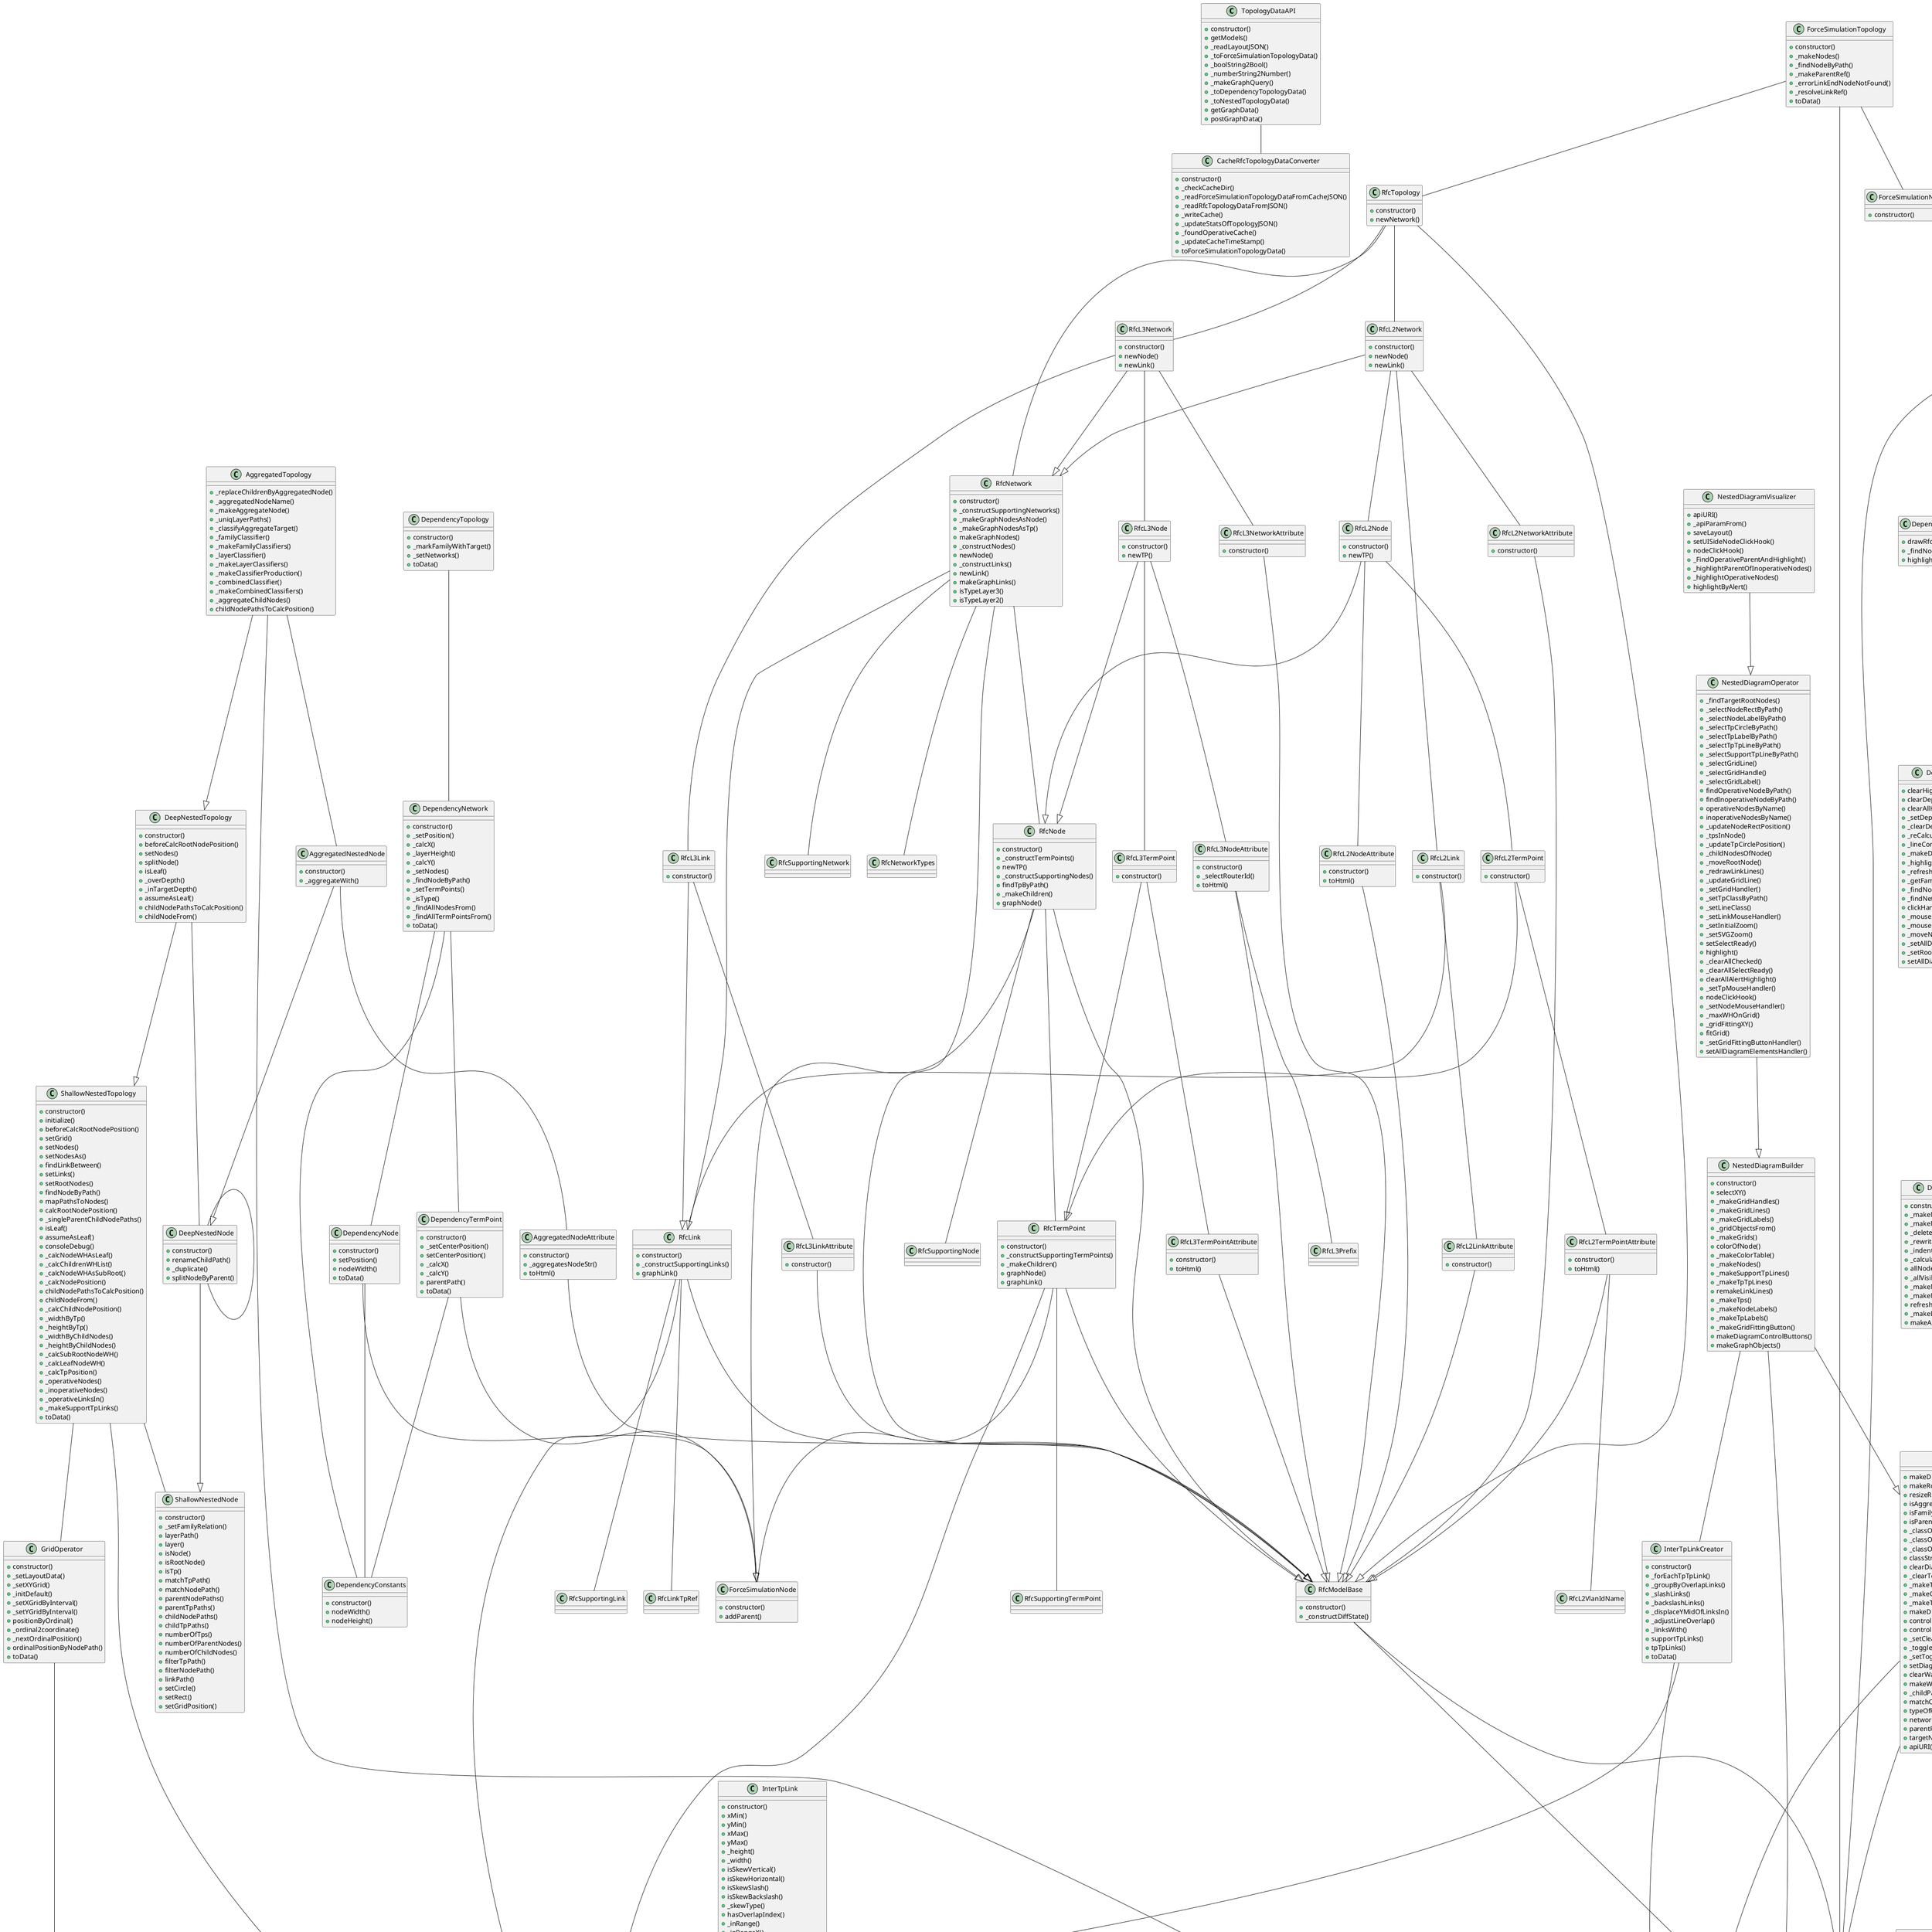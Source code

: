 @startuml
class TopologyDataAPI {
    +constructor()
    +getModels()
    +_readLayoutJSON()
    +_toForceSimulationTopologyData()
    +_boolString2Bool()
    +_numberString2Number()
    +_makeGraphQuery()
    +_toDependencyTopologyData()
    +_toNestedTopologyData()
    +getGraphData()
    +postGraphData()
}
TopologyDataAPI -- CacheRfcTopologyDataConverter
class CacheRfcTopologyDataConverter {
    +constructor()
    +_checkCacheDir()
    +_readForceSimulationTopologyDataFromCacheJSON()
    +_readRfcTopologyDataFromJSON()
    +_writeCache()
    +_updateStatsOfTopologyJSON()
    +_foundOperativeCache()
    +_updateCacheTimeStamp()
    +toForceSimulationTopologyData()
}
class BaseContainer {
    +sortUniq()
    +flatten()
}
BaseContainer -- Set
class FamilyMaker {
    +constructor()
    +_consoleDebug()
    +_findNodeByPath()
    +_findAndMarkAsFamily()
    +_findTargetNodeByName()
    +_findTargetNodeByPath()
    +_findTargetNode()
    +markFamilyWithTarget()
}
FamilyMaker -- FamilyRelation
FamilyMaker -- FamilyMaker
class DiffState {
    +constructor()
    +detect()
}
class DependencyConstants {
    +constructor()
    +nodeWidth()
    +nodeHeight()
}
class DependencyNode {
    +constructor()
    +setPosition()
    +nodeWidth()
    +toData()
}
DependencyNode --|> ForceSimulationNode
DependencyNode -- DependencyConstants
class DependencyTopology {
    +constructor()
    +_markFamilyWithTarget()
    +_setNetworks()
    +toData()
}
DependencyTopology -- DependencyNetwork
class DependencyNetwork {
    +constructor()
    +_setPosition()
    +_calcX()
    +_layerHeight()
    +_calcY()
    +_setNodes()
    +_findNodeByPath()
    +_setTermPoints()
    +_isType()
    +_findAllNodesFrom()
    +_findAllTermPointsFrom()
    +toData()
}
DependencyNetwork -- DependencyConstants
DependencyNetwork -- DependencyNode
DependencyNetwork -- DependencyTermPoint
class DependencyTermPoint {
    +constructor()
    +_setCenterPosition()
    +setCenterPosition()
    +_calcX()
    +_calcY()
    +parentPath()
    +toData()
}
DependencyTermPoint --|> ForceSimulationNode
DependencyTermPoint -- DependencyConstants
class NestLayout {
    +constructor()
    +toData()
}
class AggregatedNestedNode {
    +constructor()
    +_aggregateWith()
}
AggregatedNestedNode --|> DeepNestedNode
AggregatedNestedNode -- AggregatedNodeAttribute
class ShallowNestedTopology {
    +constructor()
    +initialize()
    +beforeCalcRootNodePosition()
    +setGrid()
    +setNodes()
    +setNodesAs()
    +findLinkBetween()
    +setLinks()
    +setRootNodes()
    +findNodeByPath()
    +mapPathsToNodes()
    +calcRootNodePosition()
    +_singleParentChildNodePaths()
    +isLeaf()
    +assumeAsLeaf()
    +consoleDebug()
    +_calcNodeWHAsLeaf()
    +_calcChildrenWHList()
    +_calcNodeWHAsSubRoot()
    +_calcNodePosition()
    +childNodePathsToCalcPosition()
    +childNodeFrom()
    +_calcChildNodePosition()
    +_widthByTp()
    +_heightByTp()
    +_widthByChildNodes()
    +_heightByChildNodes()
    +_calcSubRootNodeWH()
    +_calcLeafNodeWH()
    +_calcTpPosition()
    +_operativeNodes()
    +_inoperativeNodes()
    +_operativeLinksIn()
    +_makeSupportTpLinks()
    +toData()
}
ShallowNestedTopology -- GridOperator
ShallowNestedTopology -- ShallowNestedNode
ShallowNestedTopology -- NestedLink
class DeepNestedNode {
    +constructor()
    +renameChildPath()
    +_duplicate()
    +splitNodeByParent()
}
DeepNestedNode --|> ShallowNestedNode
DeepNestedNode -- DeepNestedNode
class DeepNestedTopology {
    +constructor()
    +beforeCalcRootNodePosition()
    +setNodes()
    +splitNode()
    +isLeaf()
    +_overDepth()
    +_inTargetDepth()
    +assumeAsLeaf()
    +childNodePathsToCalcPosition()
    +childNodeFrom()
}
DeepNestedTopology --|> ShallowNestedTopology
DeepNestedTopology -- DeepNestedNode
class GridOperator {
    +constructor()
    +_setLayoutData()
    +_setXYGrid()
    +_initDefault()
    +_setXGridByInterval()
    +_setYGridByInterval()
    +positionByOrdinal()
    +_ordinal2coordinate()
    +_nextOrdinalPosition()
    +ordinalPositionByNodePath()
    +toData()
}
GridOperator -- NestLayout
class AggregatedTopology {
    +_replaceChildrenByAggregatedNode()
    +_aggregatedNodeName()
    +_makeAggregateNode()
    +_uniqLayerPaths()
    +_classifyAggregateTarget()
    +_familyClassifier()
    +_makeFamilyClassifiers()
    +_layerClassifier()
    +_makeLayerClassifiers()
    +_makeClassifierProduction()
    +_combinedClassifier()
    +_makeCombinedClassifiers()
    +_aggregateChildNodes()
    +childNodePathsToCalcPosition()
}
AggregatedTopology --|> DeepNestedTopology
AggregatedTopology -- AggregatedNestedNode
AggregatedTopology -- Set
class ShallowNestedNode {
    +constructor()
    +_setFamilyRelation()
    +layerPath()
    +layer()
    +isNode()
    +isRootNode()
    +isTp()
    +matchTpPath()
    +matchNodePath()
    +parentNodePaths()
    +parentTpPaths()
    +childNodePaths()
    +childTpPaths()
    +numberOfTps()
    +numberOfParentNodes()
    +numberOfChildNodes()
    +filterTpPath()
    +filterNodePath()
    +linkPath()
    +setCircle()
    +setRect()
    +setGridPosition()
}
class NestedLink {
    +availableIn()
}
NestedLink --|> ForceSimulationLink
class RfcNode {
    +constructor()
    +_constructTermPoints()
    +newTP()
    +_constructSupportingNodes()
    +findTpByPath()
    +_makeChildren()
    +graphNode()
}
RfcNode --|> RfcModelBase
RfcNode -- RfcTermPoint
RfcNode -- RfcSupportingNode
RfcNode -- ForceSimulationNode
class RfcL3Network {
    +constructor()
    +newNode()
    +newLink()
}
RfcL3Network --|> RfcNetwork
RfcL3Network -- RfcL3NetworkAttribute
RfcL3Network -- RfcL3Node
RfcL3Network -- RfcL3Link
class RfcL2NodeAttribute {
    +constructor()
    +toHtml()
}
RfcL2NodeAttribute --|> RfcModelBase
class RfcModelBase {
    +constructor()
    +_constructDiffState()
}
RfcModelBase --|> BaseContainer
RfcModelBase -- DiffState
class RfcTopology {
    +constructor()
    +newNetwork()
}
RfcTopology --|> RfcModelBase
RfcTopology -- RfcNetwork
RfcTopology -- RfcL3Network
RfcTopology -- RfcL2Network
class RfcL2Network {
    +constructor()
    +newNode()
    +newLink()
}
RfcL2Network --|> RfcNetwork
RfcL2Network -- RfcL2NetworkAttribute
RfcL2Network -- RfcL2Node
RfcL2Network -- RfcL2Link
class RfcL3NetworkAttribute {
    +constructor()
}
RfcL3NetworkAttribute --|> RfcModelBase
class RfcL2TermPointAttribute {
    +constructor()
    +toHtml()
}
RfcL2TermPointAttribute --|> RfcModelBase
RfcL2TermPointAttribute -- RfcL2VlanIdName
class AggregatedNodeAttribute {
    +constructor()
    +_aggregatesNodeStr()
    +toHtml()
}
AggregatedNodeAttribute --|> RfcModelBase
class RfcL3TermPointAttribute {
    +constructor()
    +toHtml()
}
RfcL3TermPointAttribute --|> RfcModelBase
class RfcNetwork {
    +constructor()
    +_constructSupportingNetworks()
    +_makeGraphNodesAsNode()
    +_makeGraphNodesAsTp()
    +makeGraphNodes()
    +_constructNodes()
    +newNode()
    +_constructLinks()
    +newLink()
    +makeGraphLinks()
    +isTypeLayer3()
    +isTypeLayer2()
}
RfcNetwork --|> RfcModelBase
RfcNetwork -- RfcNetworkTypes
RfcNetwork -- RfcSupportingNetwork
RfcNetwork -- RfcNode
RfcNetwork -- RfcLink
class RfcL2Link {
    +constructor()
}
RfcL2Link --|> RfcLink
RfcL2Link -- RfcL2LinkAttribute
class RfcL3Node {
    +constructor()
    +newTP()
}
RfcL3Node --|> RfcNode
RfcL3Node -- RfcL3NodeAttribute
RfcL3Node -- RfcL3TermPoint
class RfcL2Node {
    +constructor()
    +newTP()
}
RfcL2Node --|> RfcNode
RfcL2Node -- RfcL2NodeAttribute
RfcL2Node -- RfcL2TermPoint
class RfcL2NetworkAttribute {
    +constructor()
}
RfcL2NetworkAttribute --|> RfcModelBase
class RfcL3NodeAttribute {
    +constructor()
    +_selectRouterId()
    +toHtml()
}
RfcL3NodeAttribute --|> RfcModelBase
RfcL3NodeAttribute -- RfcL3Prefix
class RfcL3Link {
    +constructor()
}
RfcL3Link --|> RfcLink
RfcL3Link -- RfcL3LinkAttribute
class RfcL3TermPoint {
    +constructor()
}
RfcL3TermPoint --|> RfcTermPoint
RfcL3TermPoint -- RfcL3TermPointAttribute
class RfcTermPoint {
    +constructor()
    +_constructSupportingTermPoints()
    +_makeChildren()
    +graphNode()
    +graphLink()
}
RfcTermPoint --|> RfcModelBase
RfcTermPoint -- RfcSupportingTermPoint
RfcTermPoint -- ForceSimulationNode
RfcTermPoint -- ForceSimulationLink
class RfcL2LinkAttribute {
    +constructor()
}
RfcL2LinkAttribute --|> RfcModelBase
class RfcL3LinkAttribute {
    +constructor()
}
RfcL3LinkAttribute --|> RfcModelBase
class RfcL2TermPoint {
    +constructor()
}
RfcL2TermPoint --|> RfcTermPoint
RfcL2TermPoint -- RfcL2TermPointAttribute
class RfcLink {
    +constructor()
    +_constructSupportingLinks()
    +graphLink()
}
RfcLink --|> RfcModelBase
RfcLink -- RfcLinkTpRef
RfcLink -- RfcSupportingLink
RfcLink -- ForceSimulationLink
class ForceSimulationNode {
    +constructor()
    +addParent()
}
class ForceSimulationTopology {
    +constructor()
    +_makeNodes()
    +_findNodeByPath()
    +_makeParentRef()
    +_errorLinkEndNodeNotFound()
    +_resolveLinkRef()
    +toData()
}
ForceSimulationTopology --|> BaseContainer
ForceSimulationTopology -- RfcTopology
ForceSimulationTopology -- ForceSimulationNetwork
class ForceSimulationNetwork {
    +constructor()
}
class ForceSimulationLink {
    +constructor()
}
class TooltipCreator {
    +constructor()
    +_makeTooltip()
    +_isAggregated()
    +_clearTimeout()
    +_enableTooltipForAggregatedNode()
    +function()
    +enableTooltip()
    +_disableTooltipBody()
    +disableTooltip()
}
TooltipCreator -- AttrClass
class DiagramBase {
    +makeDiagramContainer()
    +makeRootSVG()
    +resizeRootSVG()
    +isAggregated()
    +isFamilyAggregated()
    +isParentsAggregated()
    +_classOfDiffState()
    +_classOfInactive()
    +_classOfAggregated()
    +classStringFrom()
    +clearDiagramContainer()
    +_clearTooltip()
    +_makeTooltipCreator()
    +_makeClearHighlightButton()
    +_makeToggleDiffButton()
    +makeDiagramControlButtons()
    +controlButtonMouseOverCallback()
    +controlButtonMouseOutCallback()
    +_setClearHighlightButtonHandler()
    +_toggleActiveDiff()
    +_setToggleDiffButtonHandler()
    +setDiagramControlButtonsHandler()
    +clearWarningMessage()
    +makeWarningMessage()
    +_childPathRegexp()
    +matchChildPath()
    +typeOfPath()
    +networkPathOf()
    +parentPathOf()
    +targetNameFromAlert()
    +apiURI()
}
DiagramBase --|> BaseContainer
DiagramBase -- DiffState
DiagramBase -- TooltipCreator
DiagramBase -- RegExp
class DependencyDiagramBuilder {
    +constructor()
    +_makeNetworkLabelsGroup()
    +_makeNetworkLabels()
    +_makeNetworkElementsGroup()
    +_makeNodeRectsInNetwork()
    +_makeTermPointCirclesInNetwork()
    +_makeNodeLabelsInNetwork()
    +_makeTermPointLabelsInNetwork()
    +_makeDependencyLinesGroup()
    +makeAllDiagramElements()
}
DependencyDiagramBuilder --|> DiagramBase
class DependencyDiagramVisualizer {
    +drawRfcTopologyData()
    +highlightByAlert()
}
DependencyDiagramVisualizer --|> DependencyDiagramOperator
class DependencyDiagramOperator {
    +clearHighlight()
    +clearDependencyLines()
    +clearAllHighlight()
    +_lineConverter()
    +_makeDependencyLines()
    +_pathsFromPairs()
    +_runParentsAndChildren()
    +_markTargetByPaths()
    +clickHandler()
    +_selectReadyByPath()
    +_mouseOverHandler()
    +_mouseOutHandler()
    +_setRootSVGZoom()
    +setAllDiagramElementsHandler()
    +_findElementDataByPath()
    +_getFamilyTree()
}
DependencyDiagramOperator --|> DependencyDiagramBuilder
class InterTpLink {
    +constructor()
    +xMin()
    +yMin()
    +xMax()
    +yMax()
    +_height()
    +_width()
    +isSkewVertical()
    +isSkewHorizontal()
    +isSkewSlash()
    +isSkewBackslash()
    +_skewType()
    +hasOverlapIndex()
    +_inRange()
    +_inRangeX()
    +_inRangeYLow()
    +_inRangeYHigh()
    +_isNearYMid()
    +isOverlapX()
    +_isSameSkew()
    +_isOverlapBackslashPatternA()
    +_isOverlapBackslashPatternB()
    +_isOverlapBackslash()
    +_isOverlapSlashPatternA()
    +_isOverlapSlashPatternB()
    +_isOverlapSlash()
    +isOverlap()
    +_defaultYMiddlePoint()
    +_xMiddlePoint()
    +represent3Points()
    +represent4Points()
    +_regularSlashPolyline()
    +_irregularSlashPolyline()
    +_regularBackslashPolyline()
    +_irregularBackslashPolyline()
    +_regularHorizontalPolyline()
    +_irregularHorizontalPolyline()
    +_isIrregularYMid()
    +_wideCircledCornerPolyline()
    +_narrowCircledCornerPolyline()
    +circledCornerPolyline()
    +singleLine()
}
InterTpLink --|> ForceSimulationLink
class InterTpLinkCreator {
    +constructor()
    +_forEachTpTpLink()
    +_groupByOverlapLinks()
    +_slashLinks()
    +_backslashLinks()
    +_displaceYMidOfLinksIn()
    +_adjustLineOverlap()
    +_linksWith()
    +supportTpLinks()
    +tpTpLinks()
    +toData()
}
InterTpLinkCreator -- InterTpLink
InterTpLinkCreator -- Set
class NestedDiagramBuilder {
    +constructor()
    +selectXY()
    +_makeGridHandles()
    +_makeGridLines()
    +_makeGridLabels()
    +_gridObjectsFrom()
    +_makeGrids()
    +colorOfNode()
    +_makeColorTable()
    +_makeNodes()
    +_makeSupportTpLines()
    +_makeTpTpLines()
    +remakeLinkLines()
    +_makeTps()
    +_makeNodeLabels()
    +_makeTpLabels()
    +_makeGridFittingButton()
    +makeDiagramControlButtons()
    +makeGraphObjects()
}
NestedDiagramBuilder --|> DiagramBase
NestedDiagramBuilder -- Set
NestedDiagramBuilder -- InterTpLinkCreator
class NestedDiagramVisualizer {
    +apiURI()
    +_apiParamFrom()
    +saveLayout()
    +setUISideNodeClickHook()
    +nodeClickHook()
    +_FindOperativeParentAndHighlight()
    +_highlightParentOfInoperativeNodes()
    +_highlightOperativeNodes()
    +highlightByAlert()
}
NestedDiagramVisualizer --|> NestedDiagramOperator
class NestedDiagramOperator {
    +_findTargetRootNodes()
    +_selectNodeRectByPath()
    +_selectNodeLabelByPath()
    +_selectTpCircleByPath()
    +_selectTpLabelByPath()
    +_selectTpTpLineByPath()
    +_selectSupportTpLineByPath()
    +_selectGridLine()
    +_selectGridHandle()
    +_selectGridLabel()
    +findOperativeNodeByPath()
    +findInoperativeNodeByPath()
    +operativeNodesByName()
    +inoperativeNodesByName()
    +_updateNodeRectPosition()
    +_tpsInNode()
    +_updateTpCirclePosition()
    +_childNodesOfNode()
    +_moveRootNode()
    +_redrawLinkLines()
    +_updateGridLine()
    +_setGridHandler()
    +_setTpClassByPath()
    +_setLineClass()
    +_setLinkMouseHandler()
    +_setInitialZoom()
    +_setSVGZoom()
    +setSelectReady()
    +highlight()
    +_clearAllChecked()
    +_clearAllSelectReady()
    +clearAllAlertHighlight()
    +_setTpMouseHandler()
    +nodeClickHook()
    +_setNodeMouseHandler()
    +_maxWHOnGrid()
    +_gridFittingXY()
    +fitGrid()
    +_setGridFittingButtonHandler()
    +setAllDiagramElementsHandler()
}
NestedDiagramOperator --|> NestedDiagramBuilder
class Dependency2DiagramBuilder {
    +constructor()
    +_makeNetworkTypeNodeData()
    +_makeNodeDataListOfEachNetworks()
    +_deletePropertiesOf()
    +_rewriteNodeData()
    +_indentOf()
    +_calculateNodePosition()
    +allNodeDataList()
    +_allVisibleNodes()
    +_makeNodeCircles()
    +_makeNodeLabels()
    +refreshDiagramElements()
    +_makeDependencyLineGroup()
    +makeAllDiagramElements()
}
Dependency2DiagramBuilder --|> DiagramBase
class Dependency2DiagramVisualizer {
    +drawRfcTopologyData()
    +_findNodeObjByName()
    +highlightByAlert()
}
Dependency2DiagramVisualizer --|> Dependency2DiagramOperator
class Dependency2DiagramOperator {
    +clearHighlight()
    +clearDependencyLines()
    +clearAllHighlight()
    +_setDependencyLineEndpoint()
    +_clearDependencyLineEndpointVisibility()
    +_reCalculateVisibleNodePosition()
    +_lineConverter()
    +_makeDependencyLines()
    +_highlightDependencyLineEndpoint()
    +_refreshDependencyElements()
    +_getFamilyTree()
    +_findNodeDataByPath()
    +_findNetworkDataOwns()
    +clickHandler()
    +_mouseOverHandler()
    +_mouseOutHandler()
    +_moveNetworkLayer()
    +_setAllDiagramElementsHandler()
    +_setRootSVGZoom()
    +setAllDiagramElementsHandler()
}
Dependency2DiagramOperator --|> Dependency2DiagramBuilder
class ForceSimulationDiagramBuilder {
    +constructor()
    +_makeAllDiagramElements()
    +tpTypeNodes()
    +nodeTypeNodes()
    +_makeInfoTables()
    +_makeNodeInfoTable()
    +_makeTermPointInfoTable()
    +makeDiagramContainer()
    +_makeLinkLines()
    +_makeTermPointCircles()
    +_makeNodeInnerCircles()
    +_makeNodeOuterCircles()
    +_makeTermPointLabels()
    +_makeNodeLabels()
    +_setRootSVGSize()
    +_setCurrentInactiveElementsToInactive()
    +_renameLinkProperty()
}
ForceSimulationDiagramBuilder --|> DiagramBase
class PositionCache {
    +saveTopology()
    +_loadToNodeData()
    +_loadToNetwork()
    +loadToTopologyData()
}
class ForceSimulationDiagramSimulator {
    +constructor()
    +_makeSimulation()
    +_setupSimulation()
    +_linkDistance()
    +_tickedLink()
    +_tickedTermPoint()
    +_tickedNode()
    +_ticked()
    +startSimulation()
    +stopSimulation()
    +restartSimulation()
}
ForceSimulationDiagramSimulator --|> ForceSimulationDiagramBuilder
class ForceSimulationDiagramVisualizer {
    +constructor()
    +drawRfcTopologyData()
    +_findNodeDataByPath()
    +_clearAllDiagrams()
    +_drawNetworkDiagrams()
    +_forEachDiagramOperator()
    +clearAllHighlight()
    +_clearAllDiagramsHighlight()
    +_clearAllDiagramsWarningMessage()
    +_findDiagramOperatorByName()
    +highlightByAlert()
}
ForceSimulationDiagramVisualizer --|> BaseContainer
ForceSimulationDiagramVisualizer -- PositionCache
ForceSimulationDiagramVisualizer -- ForceSimulationDiagramOperator
class ForceSimulationDiagramOperator {
    +constructor()
    +clearHighlight()
    +_clearSelectReady()
    +_setRootSVGZoom()
    +_idListFromPath()
    +markNodeWith()
    +_markRelateFamilyNodesWith()
    +_markFamilyNodeWith()
    +highlightNode()
    +_cancelClickEvent()
    +_clickOperation()
    +_clickHandler()
    +_doubleClickOperation()
    +_doubleClickHandler()
    +_mouseOverHandler()
    +_mouseOutHandler()
    +_setDiagramElementsHandler()
    +_setNodeInfoTableHandler()
    +_refreshTermPointInfoTable()
    +_appendTermPointInfoTable()
    +_setAllDiagramElementsHandler()
}
ForceSimulationDiagramOperator --|> ForceSimulationDiagramSimulator
@enduml
